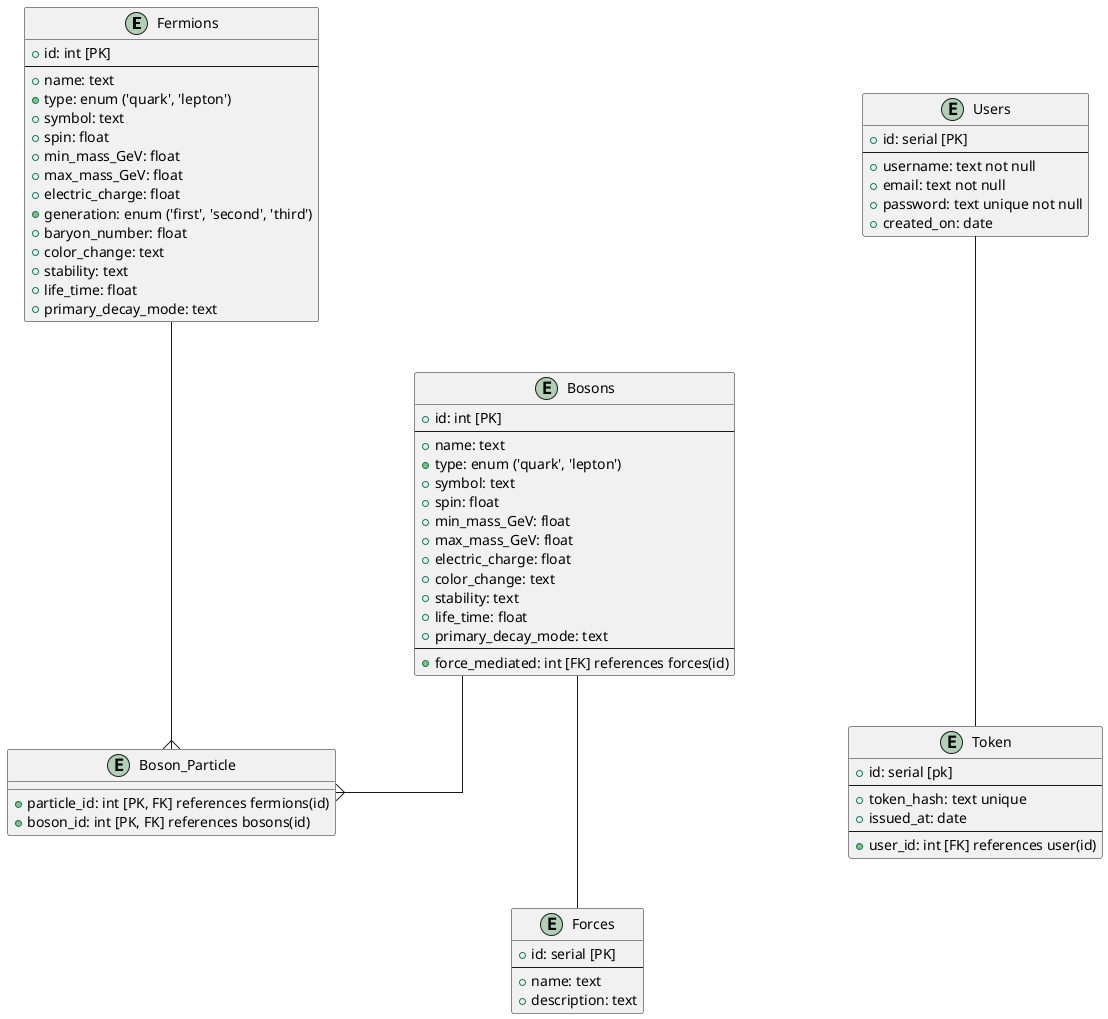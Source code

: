 @startuml particles_database
skinparam {
    Nodesep 160
    Ranksep 50
    Linetype ortho
}

skinparam entity {
    BackgroundColor LightBlue
    FontSize 14
    ArrowThickness 1
}

entity "Fermions" as fermions {
    +id: int [PK]
    --
    +name: text
    +type: enum ('quark', 'lepton')
    +symbol: text
    +spin: float
    +min_mass_GeV: float
    +max_mass_GeV: float
    +electric_charge: float
    +generation: enum ('first', 'second', 'third')
    +baryon_number: float
    +color_change: text
    +stability: text
    +life_time: float
    +primary_decay_mode: text
}

entity "Bosons" as bosons {
    +id: int [PK]
    --
    +name: text
    +type: enum ('quark', 'lepton')
    +symbol: text
    +spin: float
    +min_mass_GeV: float
    +max_mass_GeV: float
    +electric_charge: float
    +color_change: text
    +stability: text
    +life_time: float
    +primary_decay_mode: text
    --
    +force_mediated: int [FK] references forces(id)
}

entity "Forces" as forces {
    +id: serial [PK]
    --
    +name: text
    +description: text
}

entity "Boson_Particle" as boson_particle {
    +particle_id: int [PK, FK] references fermions(id)
    +boson_id: int [PK, FK] references bosons(id)
}

entity "Users" as users {
    +id: serial [PK]
    --
    +username: text not null
    +email: text not null
    +password: text unique not null
    +created_on: date
}

entity "Token" as tokens {
    +id: serial [pk]
    --
    +token_hash: text unique
    +issued_at: date
    --
    +user_id: int [FK] references user(id)
}

'relationships'

fermions ---{ boson_particle 
bosons --{ boson_particle 
bosons --- forces
users --- tokens

@enduml
